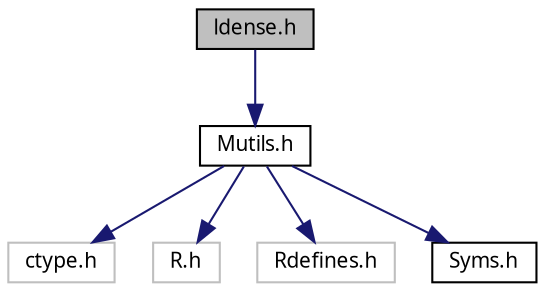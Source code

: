 digraph G
{
  edge [fontname="FreeSans.ttf",fontsize=10,labelfontname="FreeSans.ttf",labelfontsize=10];
  node [fontname="FreeSans.ttf",fontsize=10,shape=record];
  Node1 [label="ldense.h",height=0.2,width=0.4,color="black", fillcolor="grey75", style="filled" fontcolor="black"];
  Node1 -> Node2 [color="midnightblue",fontsize=10,style="solid",fontname="FreeSans.ttf"];
  Node2 [label="Mutils.h",height=0.2,width=0.4,color="black", fillcolor="white", style="filled",URL="$Mutils_8h.html"];
  Node2 -> Node3 [color="midnightblue",fontsize=10,style="solid",fontname="FreeSans.ttf"];
  Node3 [label="ctype.h",height=0.2,width=0.4,color="grey75", fillcolor="white", style="filled"];
  Node2 -> Node4 [color="midnightblue",fontsize=10,style="solid",fontname="FreeSans.ttf"];
  Node4 [label="R.h",height=0.2,width=0.4,color="grey75", fillcolor="white", style="filled"];
  Node2 -> Node5 [color="midnightblue",fontsize=10,style="solid",fontname="FreeSans.ttf"];
  Node5 [label="Rdefines.h",height=0.2,width=0.4,color="grey75", fillcolor="white", style="filled"];
  Node2 -> Node6 [color="midnightblue",fontsize=10,style="solid",fontname="FreeSans.ttf"];
  Node6 [label="Syms.h",height=0.2,width=0.4,color="black", fillcolor="white", style="filled",URL="$Syms_8h.html"];
}
